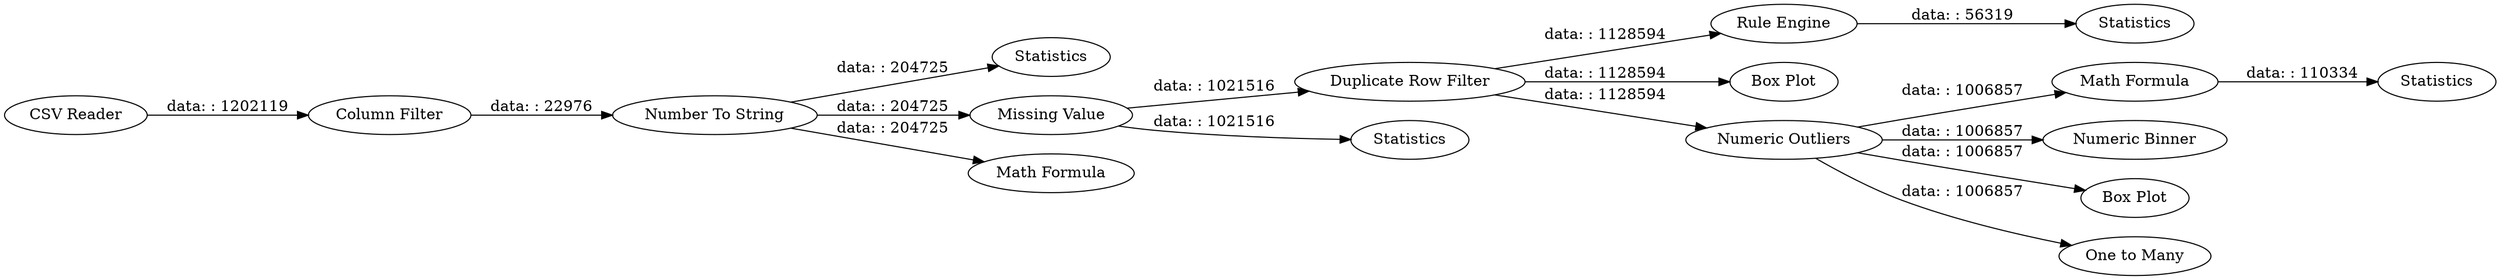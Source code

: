 digraph {
	"507246407832964147_15" [label="Rule Engine"]
	"507246407832964147_10" [label="Duplicate Row Filter"]
	"507246407832964147_7" [label="Box Plot"]
	"507246407832964147_17" [label="Math Formula"]
	"507246407832964147_20" [label="Numeric Binner"]
	"507246407832964147_1" [label="CSV Reader"]
	"507246407832964147_6" [label=Statistics]
	"507246407832964147_14" [label="Box Plot"]
	"507246407832964147_19" [label="One to Many"]
	"507246407832964147_16" [label=Statistics]
	"507246407832964147_4" [label="Missing Value"]
	"507246407832964147_18" [label=Statistics]
	"507246407832964147_13" [label="Numeric Outliers"]
	"507246407832964147_3" [label="Column Filter"]
	"507246407832964147_9" [label=Statistics]
	"507246407832964147_8" [label="Math Formula"]
	"507246407832964147_5" [label="Number To String"]
	"507246407832964147_13" -> "507246407832964147_17" [label="data: : 1006857"]
	"507246407832964147_13" -> "507246407832964147_19" [label="data: : 1006857"]
	"507246407832964147_17" -> "507246407832964147_18" [label="data: : 110334"]
	"507246407832964147_10" -> "507246407832964147_15" [label="data: : 1128594"]
	"507246407832964147_1" -> "507246407832964147_3" [label="data: : 1202119"]
	"507246407832964147_3" -> "507246407832964147_5" [label="data: : 22976"]
	"507246407832964147_10" -> "507246407832964147_7" [label="data: : 1128594"]
	"507246407832964147_15" -> "507246407832964147_16" [label="data: : 56319"]
	"507246407832964147_4" -> "507246407832964147_10" [label="data: : 1021516"]
	"507246407832964147_13" -> "507246407832964147_14" [label="data: : 1006857"]
	"507246407832964147_13" -> "507246407832964147_20" [label="data: : 1006857"]
	"507246407832964147_5" -> "507246407832964147_6" [label="data: : 204725"]
	"507246407832964147_5" -> "507246407832964147_4" [label="data: : 204725"]
	"507246407832964147_5" -> "507246407832964147_8" [label="data: : 204725"]
	"507246407832964147_10" -> "507246407832964147_13" [label="data: : 1128594"]
	"507246407832964147_4" -> "507246407832964147_9" [label="data: : 1021516"]
	rankdir=LR
}
